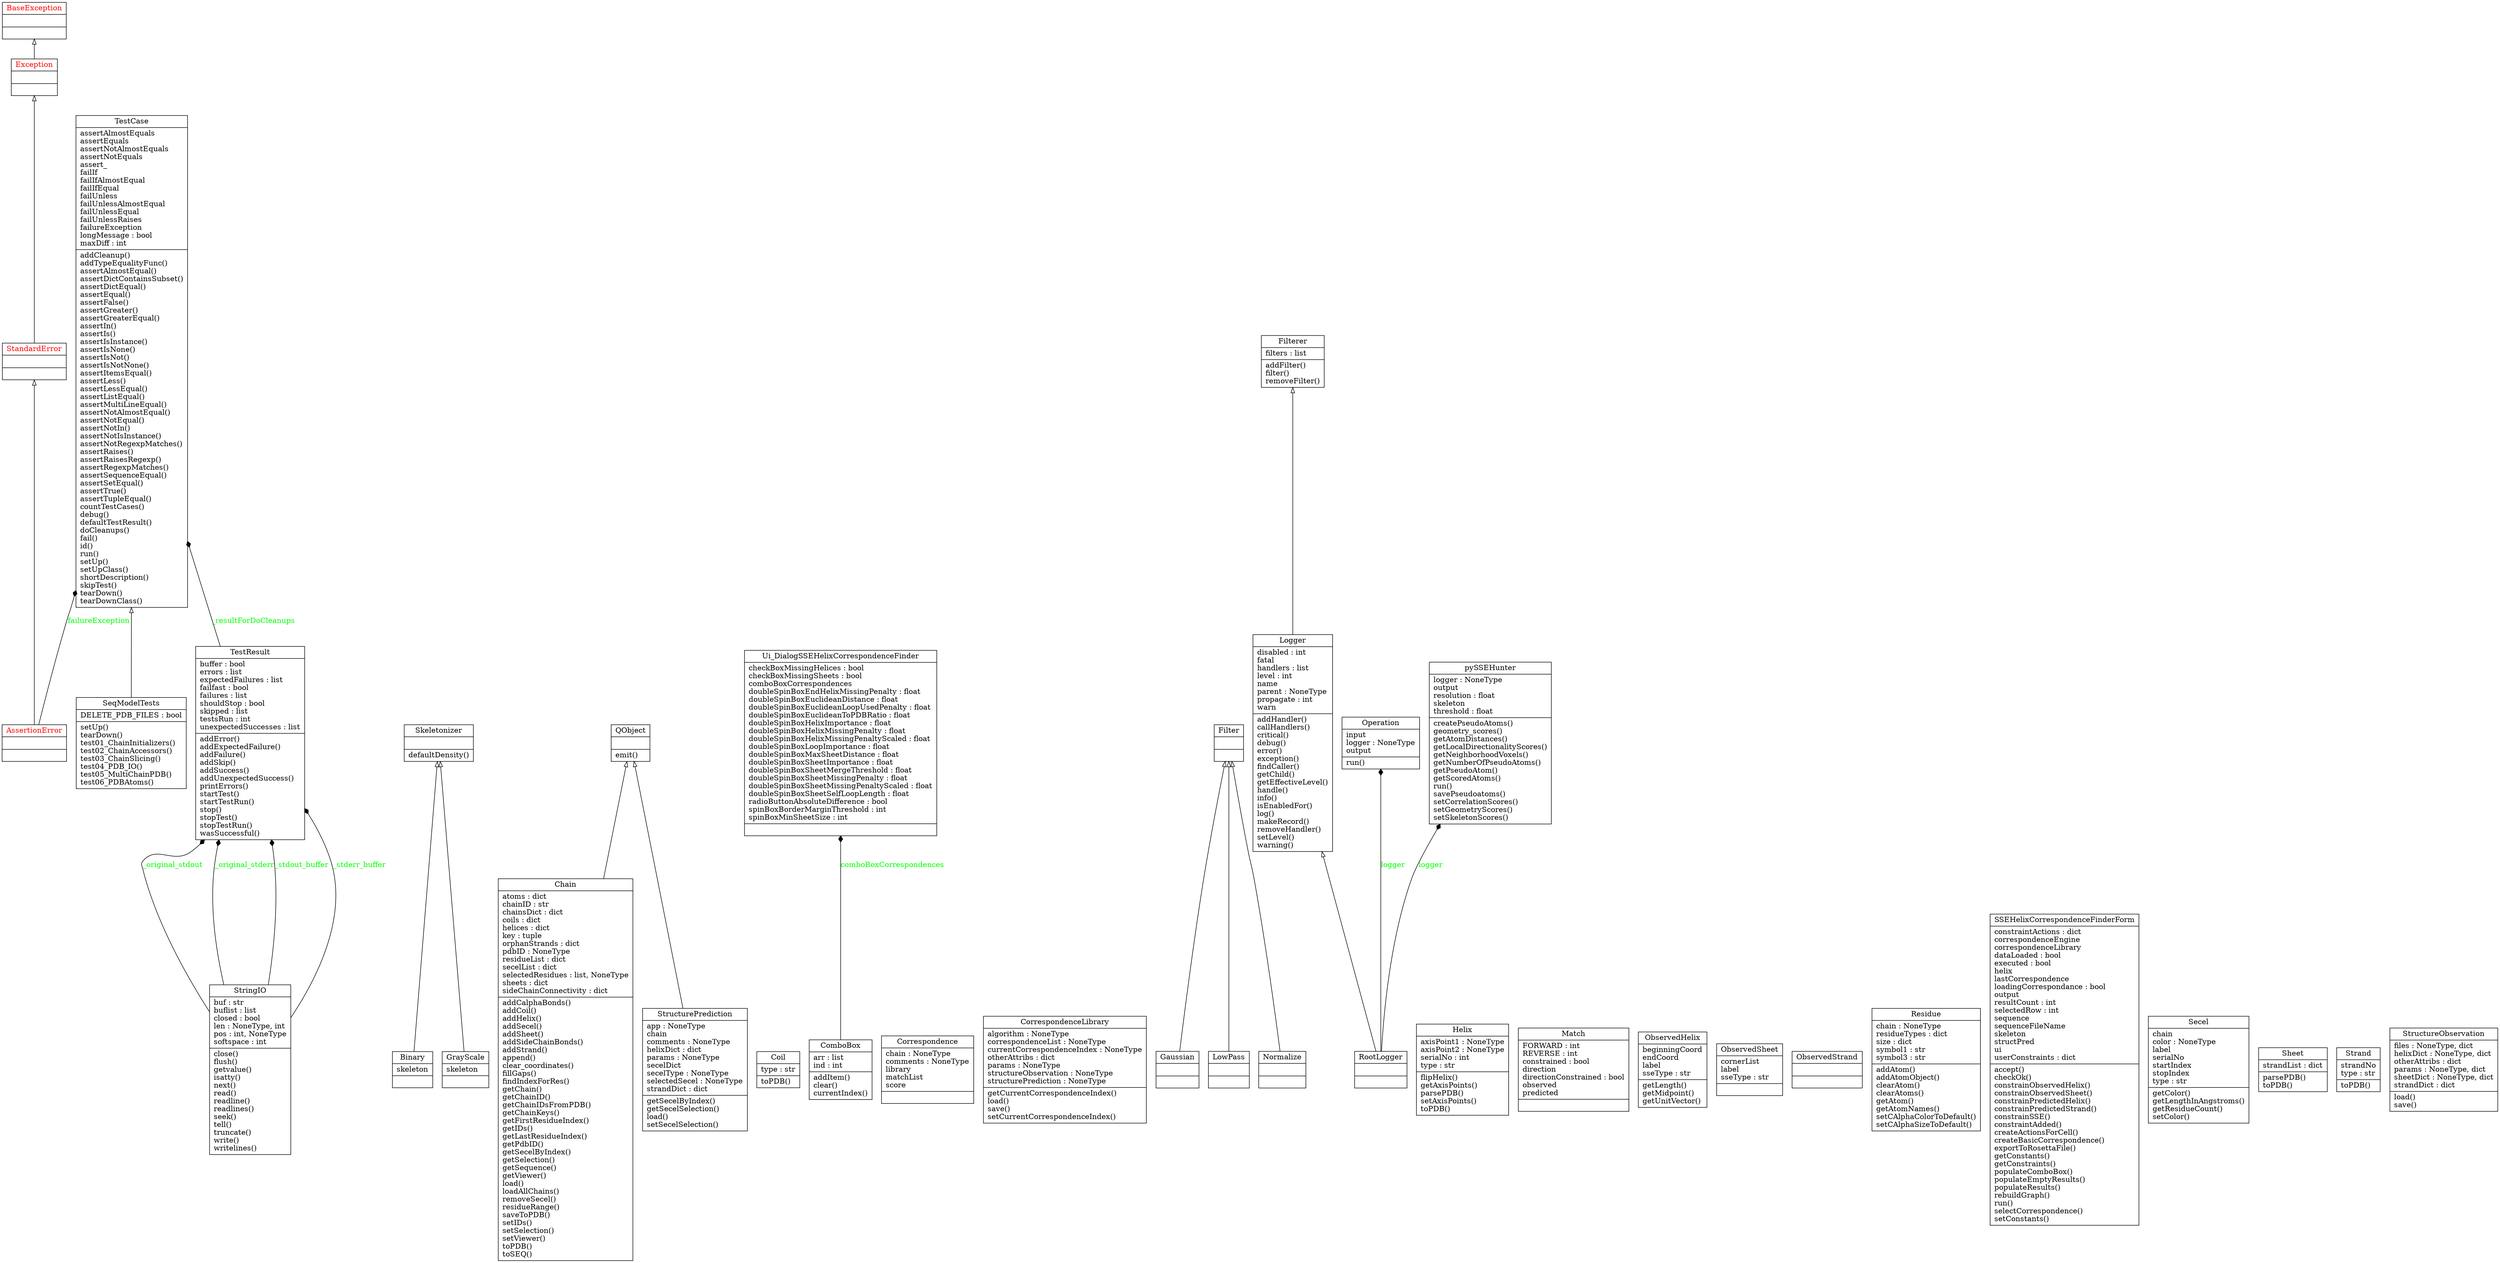 digraph "classes_Toolkit_with_functions" {
charset="utf-8"
rankdir=BT
"0" [fontcolor="red", label="{AssertionError|\l|}", shape="record"];
"1" [fontcolor="red", label="{BaseException|\l|}", shape="record"];
"2" [label="{Binary|skeleton\l|}", shape="record"];
"3" [label="{Chain|atoms : dict\lchainID : str\lchainsDict : dict\lcoils : dict\lhelices : dict\lkey : tuple\lorphanStrands : dict\lpdbID : NoneType\lresidueList : dict\lsecelList : dict\lselectedResidues : list, NoneType\lsheets : dict\lsideChainConnectivity : dict\l|addCalphaBonds()\laddCoil()\laddHelix()\laddSecel()\laddSheet()\laddSideChainBonds()\laddStrand()\lappend()\lclear_coordinates()\lfillGaps()\lfindIndexForRes()\lgetChain()\lgetChainID()\lgetChainIDsFromPDB()\lgetChainKeys()\lgetFirstResidueIndex()\lgetIDs()\lgetLastResidueIndex()\lgetPdbID()\lgetSecelByIndex()\lgetSelection()\lgetSequence()\lgetViewer()\lload()\lloadAllChains()\lremoveSecel()\lresidueRange()\lsaveToPDB()\lsetIDs()\lsetSelection()\lsetViewer()\ltoPDB()\ltoSEQ()\l}", shape="record"];
"4" [label="{Coil|type : str\l|toPDB()\l}", shape="record"];
"5" [label="{ComboBox|arr : list\lind : int\l|addItem()\lclear()\lcurrentIndex()\l}", shape="record"];
"6" [label="{Correspondence|chain : NoneType\lcomments : NoneType\llibrary\lmatchList\lscore\l|}", shape="record"];
"7" [label="{CorrespondenceLibrary|algorithm : NoneType\lcorrespondenceList : NoneType\lcurrentCorrespondenceIndex : NoneType\lotherAttribs : dict\lparams : NoneType\lstructureObservation : NoneType\lstructurePrediction : NoneType\l|getCurrentCorrespondenceIndex()\lload()\lsave()\lsetCurrentCorrespondenceIndex()\l}", shape="record"];
"8" [fontcolor="red", label="{Exception|\l|}", shape="record"];
"9" [label="{Filter|\l|}", shape="record"];
"10" [label="{Filterer|filters : list\l|addFilter()\lfilter()\lremoveFilter()\l}", shape="record"];
"11" [label="{Gaussian|\l|}", shape="record"];
"12" [label="{GrayScale|skeleton\l|}", shape="record"];
"13" [label="{Helix|axisPoint1 : NoneType\laxisPoint2 : NoneType\lserialNo : int\ltype : str\l|flipHelix()\lgetAxisPoints()\lparsePDB()\lsetAxisPoints()\ltoPDB()\l}", shape="record"];
"14" [label="{Logger|disabled : int\lfatal\lhandlers : list\llevel : int\lname\lparent : NoneType\lpropagate : int\lwarn\l|addHandler()\lcallHandlers()\lcritical()\ldebug()\lerror()\lexception()\lfindCaller()\lgetChild()\lgetEffectiveLevel()\lhandle()\linfo()\lisEnabledFor()\llog()\lmakeRecord()\lremoveHandler()\lsetLevel()\lwarning()\l}", shape="record"];
"15" [label="{LowPass|\l|}", shape="record"];
"16" [label="{Match|FORWARD : int\lREVERSE : int\lconstrained : bool\ldirection\ldirectionConstrained : bool\lobserved\lpredicted\l|}", shape="record"];
"17" [label="{Normalize|\l|}", shape="record"];
"18" [label="{ObservedHelix|beginningCoord\lendCoord\llabel\lsseType : str\l|getLength()\lgetMidpoint()\lgetUnitVector()\l}", shape="record"];
"19" [label="{ObservedSheet|cornerList\llabel\lsseType : str\l|}", shape="record"];
"20" [label="{ObservedStrand|\l|}", shape="record"];
"21" [label="{Operation|input\llogger : NoneType\loutput\l|run()\l}", shape="record"];
"22" [label="{QObject|\l|emit()\l}", shape="record"];
"23" [label="{Residue|chain : NoneType\lresidueTypes : dict\lsize : dict\lsymbol1 : str\lsymbol3 : str\l|addAtom()\laddAtomObject()\lclearAtom()\lclearAtoms()\lgetAtom()\lgetAtomNames()\lsetCAlphaColorToDefault()\lsetCAlphaSizeToDefault()\l}", shape="record"];
"24" [label="{RootLogger|\l|}", shape="record"];
"25" [label="{SSEHelixCorrespondenceFinderForm|constraintActions : dict\lcorrespondenceEngine\lcorrespondenceLibrary\ldataLoaded : bool\lexecuted : bool\lhelix\llastCorrespondence\lloadingCorrespondance : bool\loutput\lresultCount : int\lselectedRow : int\lsequence\lsequenceFileName\lskeleton\lstructPred\lui\luserConstraints : dict\l|accept()\lcheckOk()\lconstrainObservedHelix()\lconstrainObservedSheet()\lconstrainPredictedHelix()\lconstrainPredictedStrand()\lconstrainSSE()\lconstraintAdded()\lcreateActionsForCell()\lcreateBasicCorrespondence()\lexportToRosettaFile()\lgetConstants()\lgetConstraints()\lpopulateComboBox()\lpopulateEmptyResults()\lpopulateResults()\lrebuildGraph()\lrun()\lselectCorrespondence()\lsetConstants()\l}", shape="record"];
"26" [label="{Secel|chain\lcolor : NoneType\llabel\lserialNo\lstartIndex\lstopIndex\ltype : str\l|getColor()\lgetLengthInAngstroms()\lgetResidueCount()\lsetColor()\l}", shape="record"];
"27" [label="{SeqModelTests|DELETE_PDB_FILES : bool\l|setUp()\ltearDown()\ltest01_ChainInitializers()\ltest02_ChainAccessors()\ltest03_ChainSlicing()\ltest04_PDB_IO()\ltest05_MultiChainPDB()\ltest06_PDBAtoms()\l}", shape="record"];
"28" [label="{Sheet|strandList : dict\l|parsePDB()\ltoPDB()\l}", shape="record"];
"29" [label="{Skeletonizer|\l|defaultDensity()\l}", shape="record"];
"30" [fontcolor="red", label="{StandardError|\l|}", shape="record"];
"31" [label="{Strand|strandNo\ltype : str\l|toPDB()\l}", shape="record"];
"32" [label="{StringIO|buf : str\lbuflist : list\lclosed : bool\llen : NoneType, int\lpos : int, NoneType\lsoftspace : int\l|close()\lflush()\lgetvalue()\lisatty()\lnext()\lread()\lreadline()\lreadlines()\lseek()\ltell()\ltruncate()\lwrite()\lwritelines()\l}", shape="record"];
"33" [label="{StructureObservation|files : NoneType, dict\lhelixDict : NoneType, dict\lotherAttribs : dict\lparams : NoneType, dict\lsheetDict : NoneType, dict\lstrandDict : dict\l|load()\lsave()\l}", shape="record"];
"34" [label="{StructurePrediction|app : NoneType\lchain\lcomments : NoneType\lhelixDict : dict\lparams : NoneType\lsecelDict\lsecelType : NoneType\lselectedSecel : NoneType\lstrandDict : dict\l|getSecelByIndex()\lgetSecelSelection()\lload()\lsetSecelSelection()\l}", shape="record"];
"35" [label="{TestCase|assertAlmostEquals\lassertEquals\lassertNotAlmostEquals\lassertNotEquals\lassert_\lfailIf\lfailIfAlmostEqual\lfailIfEqual\lfailUnless\lfailUnlessAlmostEqual\lfailUnlessEqual\lfailUnlessRaises\lfailureException\llongMessage : bool\lmaxDiff : int\l|addCleanup()\laddTypeEqualityFunc()\lassertAlmostEqual()\lassertDictContainsSubset()\lassertDictEqual()\lassertEqual()\lassertFalse()\lassertGreater()\lassertGreaterEqual()\lassertIn()\lassertIs()\lassertIsInstance()\lassertIsNone()\lassertIsNot()\lassertIsNotNone()\lassertItemsEqual()\lassertLess()\lassertLessEqual()\lassertListEqual()\lassertMultiLineEqual()\lassertNotAlmostEqual()\lassertNotEqual()\lassertNotIn()\lassertNotIsInstance()\lassertNotRegexpMatches()\lassertRaises()\lassertRaisesRegexp()\lassertRegexpMatches()\lassertSequenceEqual()\lassertSetEqual()\lassertTrue()\lassertTupleEqual()\lcountTestCases()\ldebug()\ldefaultTestResult()\ldoCleanups()\lfail()\lid()\lrun()\lsetUp()\lsetUpClass()\lshortDescription()\lskipTest()\ltearDown()\ltearDownClass()\l}", shape="record"];
"36" [label="{TestResult|buffer : bool\lerrors : list\lexpectedFailures : list\lfailfast : bool\lfailures : list\lshouldStop : bool\lskipped : list\ltestsRun : int\lunexpectedSuccesses : list\l|addError()\laddExpectedFailure()\laddFailure()\laddSkip()\laddSuccess()\laddUnexpectedSuccess()\lprintErrors()\lstartTest()\lstartTestRun()\lstop()\lstopTest()\lstopTestRun()\lwasSuccessful()\l}", shape="record"];
"37" [label="{Ui_DialogSSEHelixCorrespondenceFinder|checkBoxMissingHelices : bool\lcheckBoxMissingSheets : bool\lcomboBoxCorrespondences\ldoubleSpinBoxEndHelixMissingPenalty : float\ldoubleSpinBoxEuclideanDistance : float\ldoubleSpinBoxEuclideanLoopUsedPenalty : float\ldoubleSpinBoxEuclideanToPDBRatio : float\ldoubleSpinBoxHelixImportance : float\ldoubleSpinBoxHelixMissingPenalty : float\ldoubleSpinBoxHelixMissingPenaltyScaled : float\ldoubleSpinBoxLoopImportance : float\ldoubleSpinBoxMaxSheetDistance : float\ldoubleSpinBoxSheetImportance : float\ldoubleSpinBoxSheetMergeThreshold : float\ldoubleSpinBoxSheetMissingPenalty : float\ldoubleSpinBoxSheetMissingPenaltyScaled : float\ldoubleSpinBoxSheetSelfLoopLength : float\lradioButtonAbsoluteDifference : bool\lspinBoxBorderMarginThreshold : int\lspinBoxMinSheetSize : int\l|}", shape="record"];
"38" [label="{pySSEHunter|logger : NoneType\loutput\lresolution : float\lskeleton\lthreshold : float\l|createPseudoAtoms()\lgeometry_scores()\lgetAtomDistances()\lgetLocalDirectionalityScores()\lgetNeighborhoodVoxels()\lgetNumberOfPseudoAtoms()\lgetPseudoAtom()\lgetScoredAtoms()\lrun()\lsavePseudoatoms()\lsetCorrelationScores()\lsetGeometryScores()\lsetSkeletonScores()\l}", shape="record"];
"0" -> "30" [arrowhead="empty", arrowtail="none"];
"2" -> "29" [arrowhead="empty", arrowtail="none"];
"3" -> "22" [arrowhead="empty", arrowtail="none"];
"8" -> "1" [arrowhead="empty", arrowtail="none"];
"11" -> "9" [arrowhead="empty", arrowtail="none"];
"12" -> "29" [arrowhead="empty", arrowtail="none"];
"14" -> "10" [arrowhead="empty", arrowtail="none"];
"15" -> "9" [arrowhead="empty", arrowtail="none"];
"17" -> "9" [arrowhead="empty", arrowtail="none"];
"24" -> "14" [arrowhead="empty", arrowtail="none"];
"27" -> "35" [arrowhead="empty", arrowtail="none"];
"30" -> "8" [arrowhead="empty", arrowtail="none"];
"34" -> "22" [arrowhead="empty", arrowtail="none"];
"0" -> "35" [arrowhead="diamond", arrowtail="none", fontcolor="green", label="failureException", style="solid"];
"5" -> "37" [arrowhead="diamond", arrowtail="none", fontcolor="green", label="comboBoxCorrespondences", style="solid"];
"24" -> "21" [arrowhead="diamond", arrowtail="none", fontcolor="green", label="logger", style="solid"];
"24" -> "38" [arrowhead="diamond", arrowtail="none", fontcolor="green", label="logger", style="solid"];
"32" -> "36" [arrowhead="diamond", arrowtail="none", fontcolor="green", label="_original_stdout", style="solid"];
"32" -> "36" [arrowhead="diamond", arrowtail="none", fontcolor="green", label="_original_stderr", style="solid"];
"32" -> "36" [arrowhead="diamond", arrowtail="none", fontcolor="green", label="_stdout_buffer", style="solid"];
"32" -> "36" [arrowhead="diamond", arrowtail="none", fontcolor="green", label="_stderr_buffer", style="solid"];
"36" -> "35" [arrowhead="diamond", arrowtail="none", fontcolor="green", label="_resultForDoCleanups", style="solid"];
}
